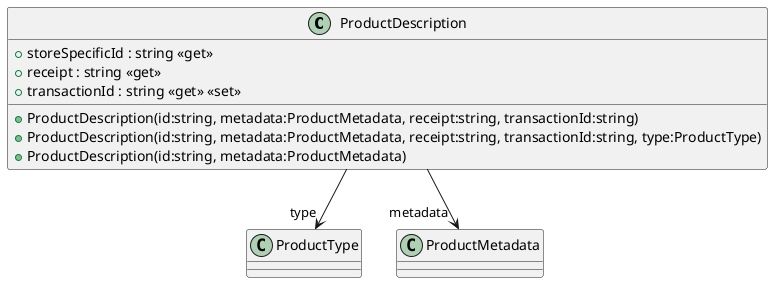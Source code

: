 @startuml
class ProductDescription {
    + ProductDescription(id:string, metadata:ProductMetadata, receipt:string, transactionId:string)
    + ProductDescription(id:string, metadata:ProductMetadata, receipt:string, transactionId:string, type:ProductType)
    + ProductDescription(id:string, metadata:ProductMetadata)
    + storeSpecificId : string <<get>>
    + receipt : string <<get>>
    + transactionId : string <<get>> <<set>>
}
ProductDescription --> "type" ProductType
ProductDescription --> "metadata" ProductMetadata
@enduml
